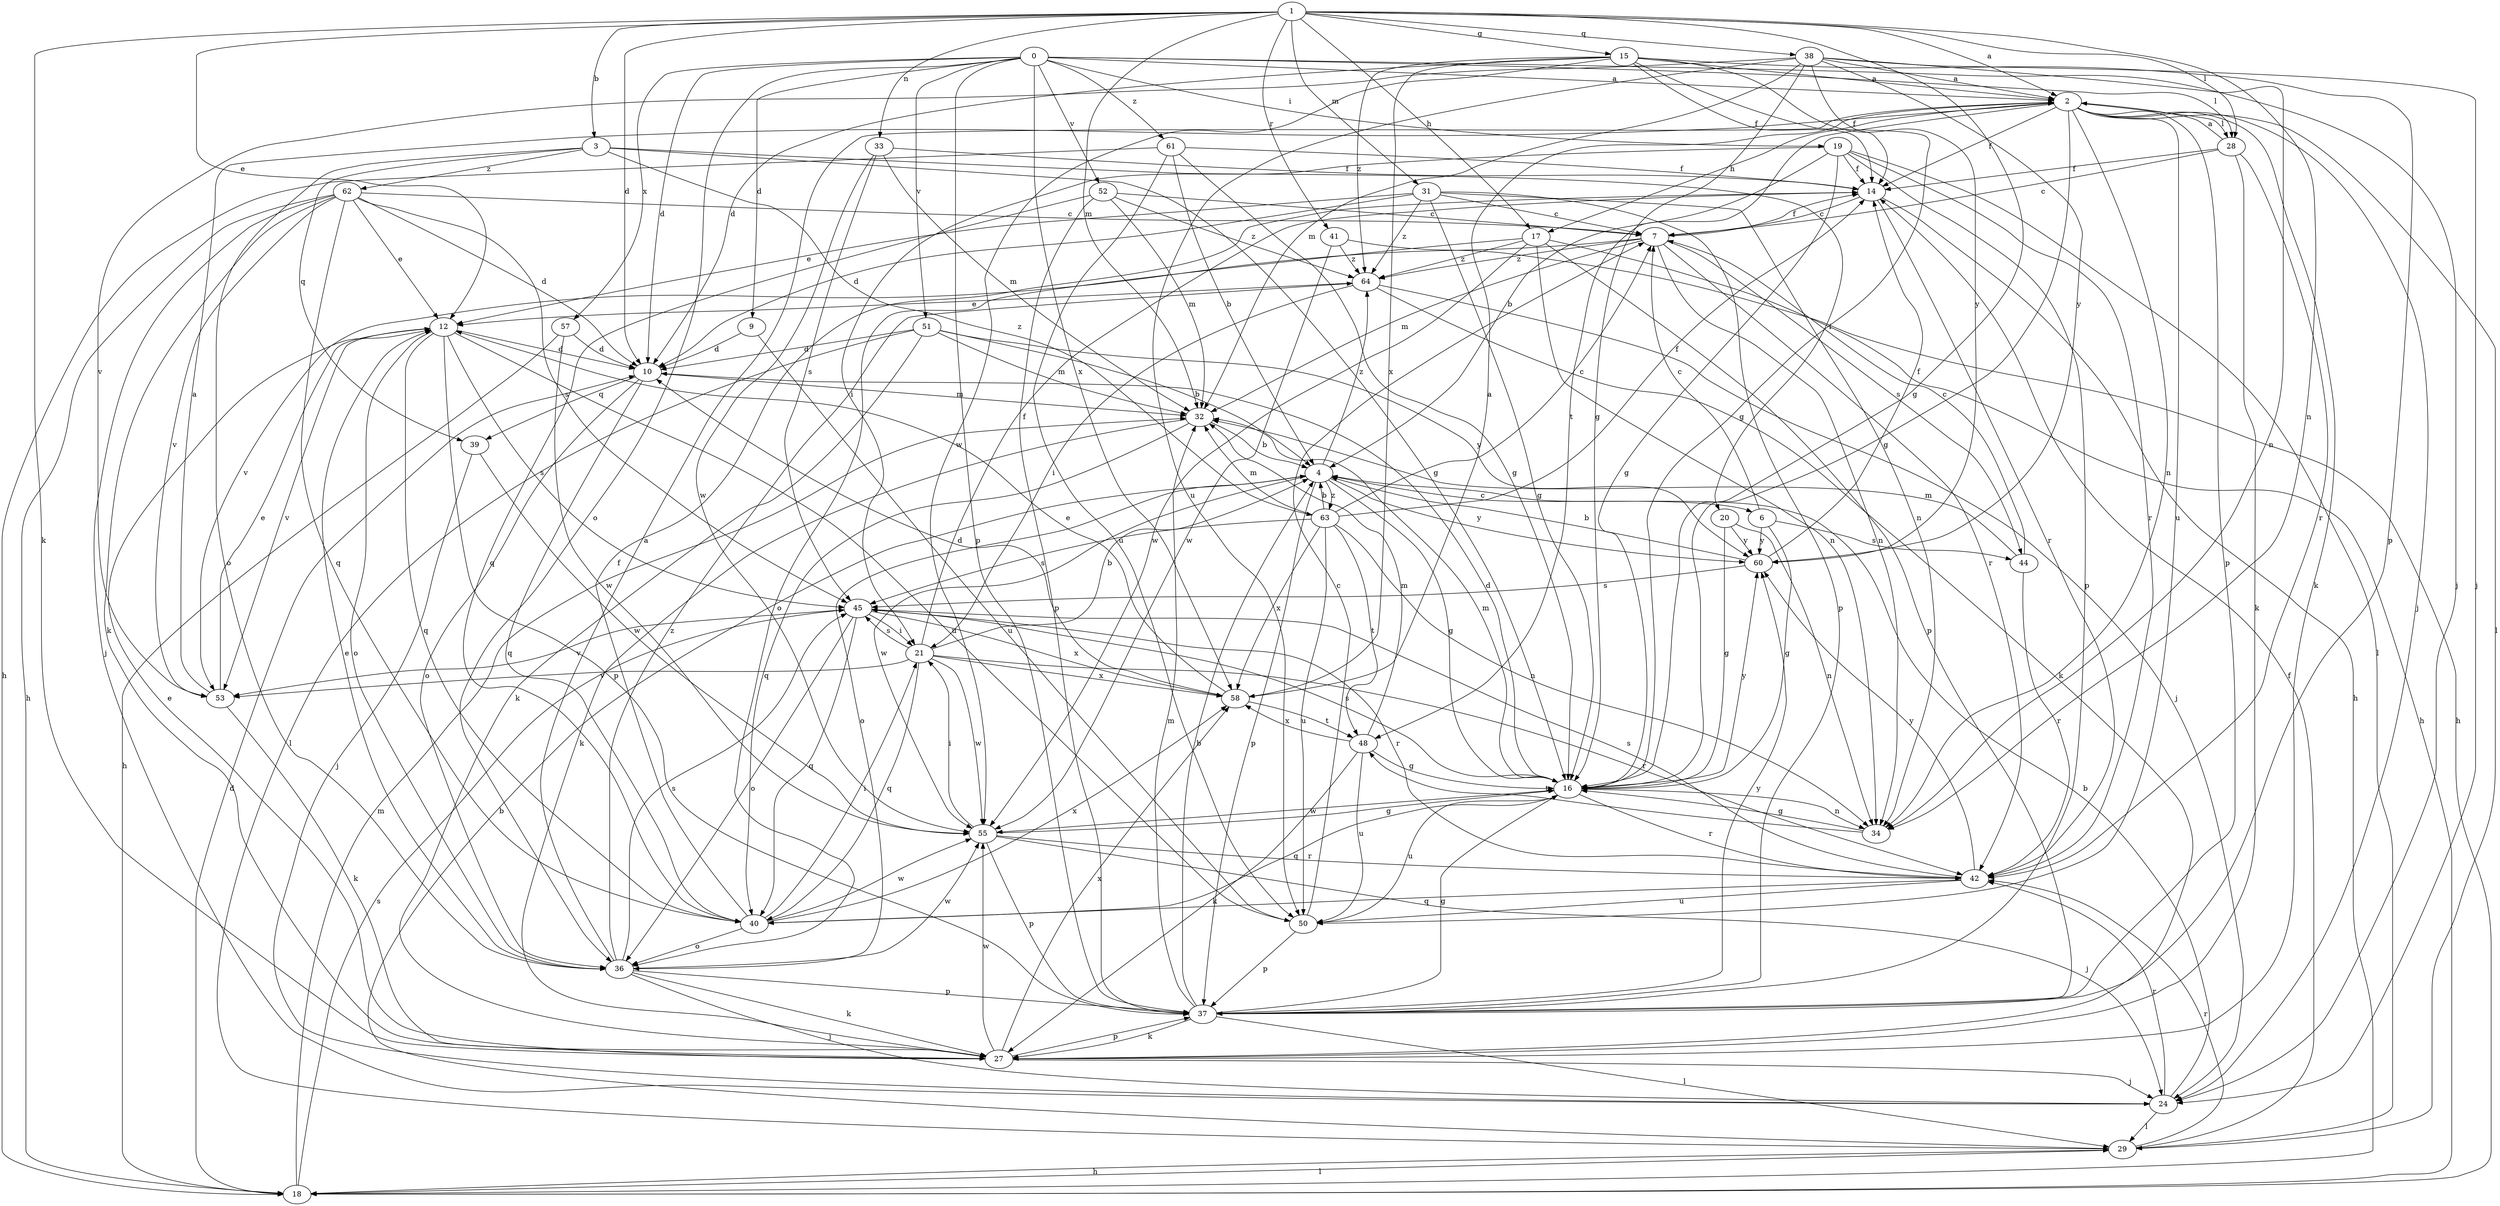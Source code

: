 strict digraph  {
0;
1;
2;
3;
4;
6;
7;
9;
10;
12;
14;
15;
16;
17;
18;
19;
20;
21;
24;
27;
28;
29;
31;
32;
33;
34;
36;
37;
38;
39;
40;
41;
42;
44;
45;
48;
50;
51;
52;
53;
55;
57;
58;
60;
61;
62;
63;
64;
0 -> 2  [label=a];
0 -> 9  [label=d];
0 -> 10  [label=d];
0 -> 19  [label=i];
0 -> 24  [label=j];
0 -> 28  [label=l];
0 -> 36  [label=o];
0 -> 37  [label=p];
0 -> 51  [label=v];
0 -> 52  [label=v];
0 -> 57  [label=x];
0 -> 58  [label=x];
0 -> 61  [label=z];
1 -> 2  [label=a];
1 -> 3  [label=b];
1 -> 10  [label=d];
1 -> 12  [label=e];
1 -> 15  [label=g];
1 -> 16  [label=g];
1 -> 17  [label=h];
1 -> 27  [label=k];
1 -> 28  [label=l];
1 -> 31  [label=m];
1 -> 32  [label=m];
1 -> 33  [label=n];
1 -> 34  [label=n];
1 -> 38  [label=q];
1 -> 41  [label=r];
2 -> 14  [label=f];
2 -> 16  [label=g];
2 -> 17  [label=h];
2 -> 24  [label=j];
2 -> 27  [label=k];
2 -> 28  [label=l];
2 -> 29  [label=l];
2 -> 34  [label=n];
2 -> 37  [label=p];
2 -> 48  [label=t];
2 -> 50  [label=u];
3 -> 16  [label=g];
3 -> 20  [label=i];
3 -> 36  [label=o];
3 -> 39  [label=q];
3 -> 62  [label=z];
3 -> 63  [label=z];
4 -> 6  [label=c];
4 -> 16  [label=g];
4 -> 36  [label=o];
4 -> 37  [label=p];
4 -> 55  [label=w];
4 -> 60  [label=y];
4 -> 63  [label=z];
4 -> 64  [label=z];
6 -> 7  [label=c];
6 -> 16  [label=g];
6 -> 44  [label=s];
6 -> 60  [label=y];
7 -> 14  [label=f];
7 -> 32  [label=m];
7 -> 34  [label=n];
7 -> 42  [label=r];
7 -> 44  [label=s];
7 -> 53  [label=v];
7 -> 64  [label=z];
9 -> 10  [label=d];
9 -> 50  [label=u];
10 -> 32  [label=m];
10 -> 36  [label=o];
10 -> 39  [label=q];
10 -> 40  [label=q];
12 -> 10  [label=d];
12 -> 36  [label=o];
12 -> 37  [label=p];
12 -> 40  [label=q];
12 -> 45  [label=s];
12 -> 50  [label=u];
12 -> 53  [label=v];
14 -> 7  [label=c];
14 -> 18  [label=h];
14 -> 42  [label=r];
15 -> 2  [label=a];
15 -> 10  [label=d];
15 -> 14  [label=f];
15 -> 16  [label=g];
15 -> 37  [label=p];
15 -> 55  [label=w];
15 -> 58  [label=x];
15 -> 60  [label=y];
15 -> 64  [label=z];
16 -> 10  [label=d];
16 -> 32  [label=m];
16 -> 34  [label=n];
16 -> 40  [label=q];
16 -> 42  [label=r];
16 -> 45  [label=s];
16 -> 50  [label=u];
16 -> 55  [label=w];
16 -> 60  [label=y];
17 -> 18  [label=h];
17 -> 34  [label=n];
17 -> 36  [label=o];
17 -> 37  [label=p];
17 -> 55  [label=w];
17 -> 64  [label=z];
18 -> 10  [label=d];
18 -> 29  [label=l];
18 -> 32  [label=m];
18 -> 45  [label=s];
19 -> 4  [label=b];
19 -> 14  [label=f];
19 -> 16  [label=g];
19 -> 21  [label=i];
19 -> 29  [label=l];
19 -> 37  [label=p];
19 -> 42  [label=r];
20 -> 16  [label=g];
20 -> 34  [label=n];
20 -> 60  [label=y];
21 -> 4  [label=b];
21 -> 14  [label=f];
21 -> 40  [label=q];
21 -> 42  [label=r];
21 -> 45  [label=s];
21 -> 53  [label=v];
21 -> 55  [label=w];
21 -> 58  [label=x];
24 -> 4  [label=b];
24 -> 29  [label=l];
24 -> 42  [label=r];
27 -> 12  [label=e];
27 -> 24  [label=j];
27 -> 37  [label=p];
27 -> 55  [label=w];
27 -> 58  [label=x];
28 -> 2  [label=a];
28 -> 7  [label=c];
28 -> 14  [label=f];
28 -> 27  [label=k];
28 -> 42  [label=r];
29 -> 4  [label=b];
29 -> 14  [label=f];
29 -> 18  [label=h];
29 -> 42  [label=r];
31 -> 7  [label=c];
31 -> 10  [label=d];
31 -> 12  [label=e];
31 -> 16  [label=g];
31 -> 34  [label=n];
31 -> 37  [label=p];
31 -> 64  [label=z];
32 -> 4  [label=b];
32 -> 27  [label=k];
32 -> 40  [label=q];
33 -> 14  [label=f];
33 -> 32  [label=m];
33 -> 45  [label=s];
33 -> 55  [label=w];
34 -> 16  [label=g];
34 -> 48  [label=t];
36 -> 2  [label=a];
36 -> 12  [label=e];
36 -> 24  [label=j];
36 -> 27  [label=k];
36 -> 37  [label=p];
36 -> 45  [label=s];
36 -> 55  [label=w];
36 -> 64  [label=z];
37 -> 4  [label=b];
37 -> 16  [label=g];
37 -> 27  [label=k];
37 -> 29  [label=l];
37 -> 32  [label=m];
37 -> 60  [label=y];
38 -> 2  [label=a];
38 -> 14  [label=f];
38 -> 16  [label=g];
38 -> 24  [label=j];
38 -> 32  [label=m];
38 -> 34  [label=n];
38 -> 50  [label=u];
38 -> 53  [label=v];
38 -> 60  [label=y];
39 -> 24  [label=j];
39 -> 55  [label=w];
40 -> 14  [label=f];
40 -> 21  [label=i];
40 -> 36  [label=o];
40 -> 55  [label=w];
40 -> 58  [label=x];
41 -> 18  [label=h];
41 -> 55  [label=w];
41 -> 64  [label=z];
42 -> 40  [label=q];
42 -> 45  [label=s];
42 -> 50  [label=u];
42 -> 60  [label=y];
44 -> 7  [label=c];
44 -> 32  [label=m];
44 -> 42  [label=r];
45 -> 21  [label=i];
45 -> 36  [label=o];
45 -> 40  [label=q];
45 -> 42  [label=r];
45 -> 53  [label=v];
45 -> 58  [label=x];
48 -> 16  [label=g];
48 -> 27  [label=k];
48 -> 32  [label=m];
48 -> 50  [label=u];
48 -> 58  [label=x];
50 -> 7  [label=c];
50 -> 37  [label=p];
51 -> 4  [label=b];
51 -> 10  [label=d];
51 -> 27  [label=k];
51 -> 29  [label=l];
51 -> 32  [label=m];
51 -> 60  [label=y];
52 -> 7  [label=c];
52 -> 32  [label=m];
52 -> 37  [label=p];
52 -> 40  [label=q];
52 -> 64  [label=z];
53 -> 2  [label=a];
53 -> 12  [label=e];
53 -> 27  [label=k];
55 -> 16  [label=g];
55 -> 21  [label=i];
55 -> 24  [label=j];
55 -> 37  [label=p];
55 -> 42  [label=r];
57 -> 10  [label=d];
57 -> 18  [label=h];
57 -> 55  [label=w];
58 -> 2  [label=a];
58 -> 10  [label=d];
58 -> 12  [label=e];
58 -> 48  [label=t];
60 -> 4  [label=b];
60 -> 14  [label=f];
60 -> 45  [label=s];
61 -> 4  [label=b];
61 -> 14  [label=f];
61 -> 16  [label=g];
61 -> 18  [label=h];
61 -> 50  [label=u];
62 -> 7  [label=c];
62 -> 10  [label=d];
62 -> 12  [label=e];
62 -> 18  [label=h];
62 -> 24  [label=j];
62 -> 27  [label=k];
62 -> 40  [label=q];
62 -> 45  [label=s];
62 -> 53  [label=v];
63 -> 4  [label=b];
63 -> 7  [label=c];
63 -> 14  [label=f];
63 -> 32  [label=m];
63 -> 34  [label=n];
63 -> 45  [label=s];
63 -> 48  [label=t];
63 -> 50  [label=u];
63 -> 58  [label=x];
64 -> 12  [label=e];
64 -> 21  [label=i];
64 -> 24  [label=j];
64 -> 27  [label=k];
}
